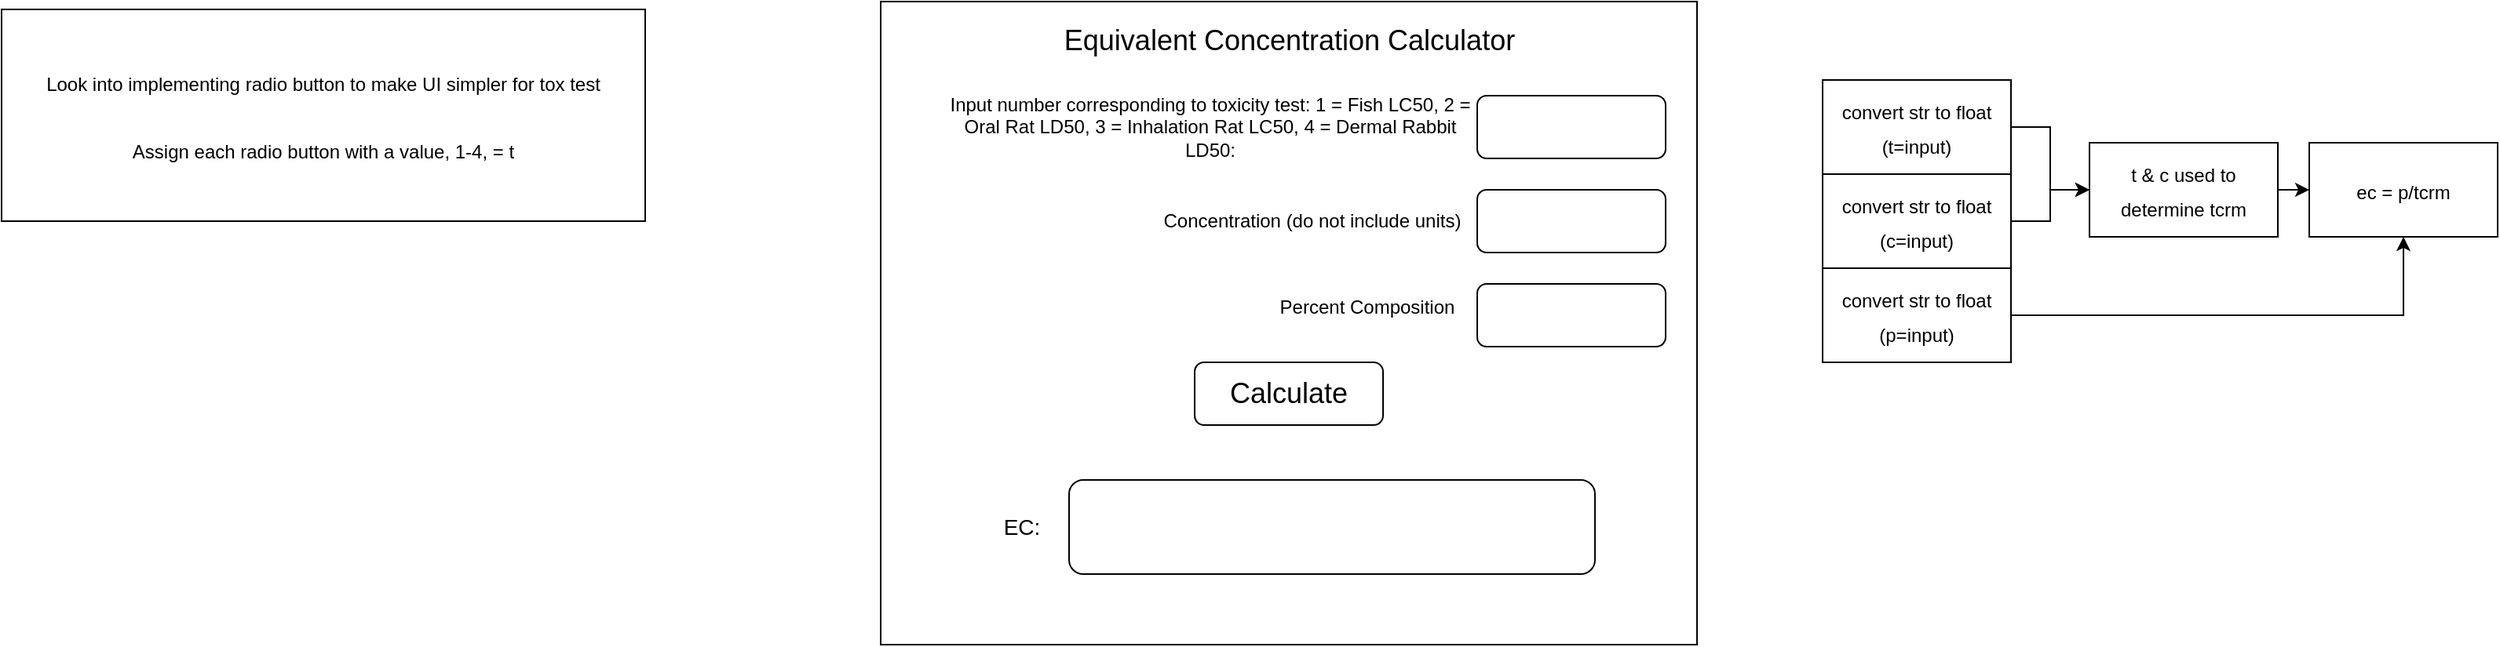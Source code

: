 <mxfile version="20.5.3" type="github">
  <diagram id="TzTWojON5OBYAdXxNTSG" name="Page-1">
    <mxGraphModel dx="2213" dy="592" grid="1" gridSize="10" guides="1" tooltips="1" connect="1" arrows="1" fold="1" page="1" pageScale="1" pageWidth="850" pageHeight="1100" math="0" shadow="0">
      <root>
        <mxCell id="0" />
        <mxCell id="1" parent="0" />
        <mxCell id="gQC99idY5nHxFl9WnmBx-1" value="" style="rounded=0;whiteSpace=wrap;html=1;" vertex="1" parent="1">
          <mxGeometry x="160" y="40" width="520" height="410" as="geometry" />
        </mxCell>
        <mxCell id="gQC99idY5nHxFl9WnmBx-2" value="&lt;font style=&quot;font-size: 18px;&quot;&gt;Equivalent Concentration Calculator&lt;/font&gt;" style="text;html=1;strokeColor=none;fillColor=none;align=center;verticalAlign=middle;whiteSpace=wrap;rounded=0;" vertex="1" parent="1">
          <mxGeometry x="257.5" y="50" width="325" height="30" as="geometry" />
        </mxCell>
        <mxCell id="gQC99idY5nHxFl9WnmBx-3" value="" style="rounded=1;whiteSpace=wrap;html=1;" vertex="1" parent="1">
          <mxGeometry x="540" y="100" width="120" height="40" as="geometry" />
        </mxCell>
        <mxCell id="gQC99idY5nHxFl9WnmBx-4" value="Input number corresponding to toxicity test: 1 = Fish LC50, 2 = Oral Rat LD50, 3 = Inhalation Rat LC50, 4 = Dermal Rabbit LD50:" style="text;html=1;strokeColor=none;fillColor=none;align=center;verticalAlign=middle;whiteSpace=wrap;rounded=0;" vertex="1" parent="1">
          <mxGeometry x="200" y="105" width="340" height="30" as="geometry" />
        </mxCell>
        <mxCell id="gQC99idY5nHxFl9WnmBx-5" value="Concentration (do not include units)" style="text;html=1;strokeColor=none;fillColor=none;align=center;verticalAlign=middle;whiteSpace=wrap;rounded=0;" vertex="1" parent="1">
          <mxGeometry x="255" y="165" width="360" height="30" as="geometry" />
        </mxCell>
        <mxCell id="gQC99idY5nHxFl9WnmBx-6" value="" style="rounded=1;whiteSpace=wrap;html=1;" vertex="1" parent="1">
          <mxGeometry x="540" y="160" width="120" height="40" as="geometry" />
        </mxCell>
        <mxCell id="gQC99idY5nHxFl9WnmBx-7" value="Percent Composition" style="text;html=1;strokeColor=none;fillColor=none;align=center;verticalAlign=middle;whiteSpace=wrap;rounded=0;" vertex="1" parent="1">
          <mxGeometry x="290" y="220" width="360" height="30" as="geometry" />
        </mxCell>
        <mxCell id="gQC99idY5nHxFl9WnmBx-8" value="" style="rounded=1;whiteSpace=wrap;html=1;" vertex="1" parent="1">
          <mxGeometry x="540" y="220" width="120" height="40" as="geometry" />
        </mxCell>
        <mxCell id="gQC99idY5nHxFl9WnmBx-10" value="Calculate" style="rounded=1;whiteSpace=wrap;html=1;fontSize=18;" vertex="1" parent="1">
          <mxGeometry x="360" y="270" width="120" height="40" as="geometry" />
        </mxCell>
        <mxCell id="gQC99idY5nHxFl9WnmBx-16" style="edgeStyle=orthogonalEdgeStyle;rounded=0;orthogonalLoop=1;jettySize=auto;html=1;exitX=1;exitY=0.5;exitDx=0;exitDy=0;entryX=0;entryY=0.5;entryDx=0;entryDy=0;fontSize=12;" edge="1" parent="1" source="gQC99idY5nHxFl9WnmBx-11" target="gQC99idY5nHxFl9WnmBx-15">
          <mxGeometry relative="1" as="geometry" />
        </mxCell>
        <mxCell id="gQC99idY5nHxFl9WnmBx-11" value="&lt;font style=&quot;font-size: 12px;&quot;&gt;convert str to float (t=input)&lt;/font&gt;" style="rounded=0;whiteSpace=wrap;html=1;fontSize=18;" vertex="1" parent="1">
          <mxGeometry x="760" y="90" width="120" height="60" as="geometry" />
        </mxCell>
        <mxCell id="gQC99idY5nHxFl9WnmBx-23" style="edgeStyle=orthogonalEdgeStyle;rounded=0;orthogonalLoop=1;jettySize=auto;html=1;exitX=1;exitY=0.5;exitDx=0;exitDy=0;entryX=0;entryY=0.5;entryDx=0;entryDy=0;fontSize=12;" edge="1" parent="1" source="gQC99idY5nHxFl9WnmBx-12" target="gQC99idY5nHxFl9WnmBx-15">
          <mxGeometry relative="1" as="geometry" />
        </mxCell>
        <mxCell id="gQC99idY5nHxFl9WnmBx-12" value="&lt;font style=&quot;font-size: 12px;&quot;&gt;convert str to float (c=input)&lt;/font&gt;" style="rounded=0;whiteSpace=wrap;html=1;fontSize=18;" vertex="1" parent="1">
          <mxGeometry x="760" y="150" width="120" height="60" as="geometry" />
        </mxCell>
        <mxCell id="gQC99idY5nHxFl9WnmBx-27" style="edgeStyle=orthogonalEdgeStyle;rounded=0;orthogonalLoop=1;jettySize=auto;html=1;exitX=1;exitY=0.5;exitDx=0;exitDy=0;entryX=0.5;entryY=1;entryDx=0;entryDy=0;fontSize=14;" edge="1" parent="1" source="gQC99idY5nHxFl9WnmBx-13" target="gQC99idY5nHxFl9WnmBx-26">
          <mxGeometry relative="1" as="geometry" />
        </mxCell>
        <mxCell id="gQC99idY5nHxFl9WnmBx-13" value="&lt;font style=&quot;font-size: 12px;&quot;&gt;convert str to float (p=input)&lt;/font&gt;" style="rounded=0;whiteSpace=wrap;html=1;fontSize=18;" vertex="1" parent="1">
          <mxGeometry x="760" y="210" width="120" height="60" as="geometry" />
        </mxCell>
        <mxCell id="gQC99idY5nHxFl9WnmBx-22" style="edgeStyle=orthogonalEdgeStyle;rounded=0;orthogonalLoop=1;jettySize=auto;html=1;exitX=0;exitY=1;exitDx=0;exitDy=0;fontSize=12;" edge="1" parent="1" source="gQC99idY5nHxFl9WnmBx-15">
          <mxGeometry relative="1" as="geometry">
            <mxPoint x="930" y="190" as="targetPoint" />
          </mxGeometry>
        </mxCell>
        <mxCell id="gQC99idY5nHxFl9WnmBx-28" style="edgeStyle=orthogonalEdgeStyle;rounded=0;orthogonalLoop=1;jettySize=auto;html=1;exitX=1;exitY=0.5;exitDx=0;exitDy=0;entryX=0;entryY=0.5;entryDx=0;entryDy=0;fontSize=14;" edge="1" parent="1" source="gQC99idY5nHxFl9WnmBx-15" target="gQC99idY5nHxFl9WnmBx-26">
          <mxGeometry relative="1" as="geometry" />
        </mxCell>
        <mxCell id="gQC99idY5nHxFl9WnmBx-15" value="&lt;font style=&quot;font-size: 12px;&quot;&gt;t &amp;amp; c used to determine tcrm&lt;/font&gt;" style="rounded=0;whiteSpace=wrap;html=1;fontSize=18;" vertex="1" parent="1">
          <mxGeometry x="930" y="130" width="120" height="60" as="geometry" />
        </mxCell>
        <mxCell id="gQC99idY5nHxFl9WnmBx-24" value="&lt;font style=&quot;font-size: 14px;&quot;&gt;EC:&lt;/font&gt;" style="text;html=1;strokeColor=none;fillColor=none;align=center;verticalAlign=middle;whiteSpace=wrap;rounded=0;fontSize=12;" vertex="1" parent="1">
          <mxGeometry x="220" y="340" width="60" height="70" as="geometry" />
        </mxCell>
        <mxCell id="gQC99idY5nHxFl9WnmBx-25" value="" style="rounded=1;whiteSpace=wrap;html=1;fontSize=14;" vertex="1" parent="1">
          <mxGeometry x="280" y="345" width="335" height="60" as="geometry" />
        </mxCell>
        <mxCell id="gQC99idY5nHxFl9WnmBx-26" value="&lt;font style=&quot;font-size: 12px;&quot;&gt;ec = p/tcrm&lt;/font&gt;" style="rounded=0;whiteSpace=wrap;html=1;fontSize=18;" vertex="1" parent="1">
          <mxGeometry x="1070" y="130" width="120" height="60" as="geometry" />
        </mxCell>
        <mxCell id="gQC99idY5nHxFl9WnmBx-30" value="&lt;font style=&quot;font-size: 12px;&quot;&gt;Look into implementing radio button to make UI simpler for tox test&lt;br&gt;&lt;br&gt;Assign each radio button with a value, 1-4, = t&lt;br&gt;&lt;/font&gt;" style="rounded=0;whiteSpace=wrap;html=1;fontSize=18;" vertex="1" parent="1">
          <mxGeometry x="-400" y="45" width="410" height="135" as="geometry" />
        </mxCell>
      </root>
    </mxGraphModel>
  </diagram>
</mxfile>
